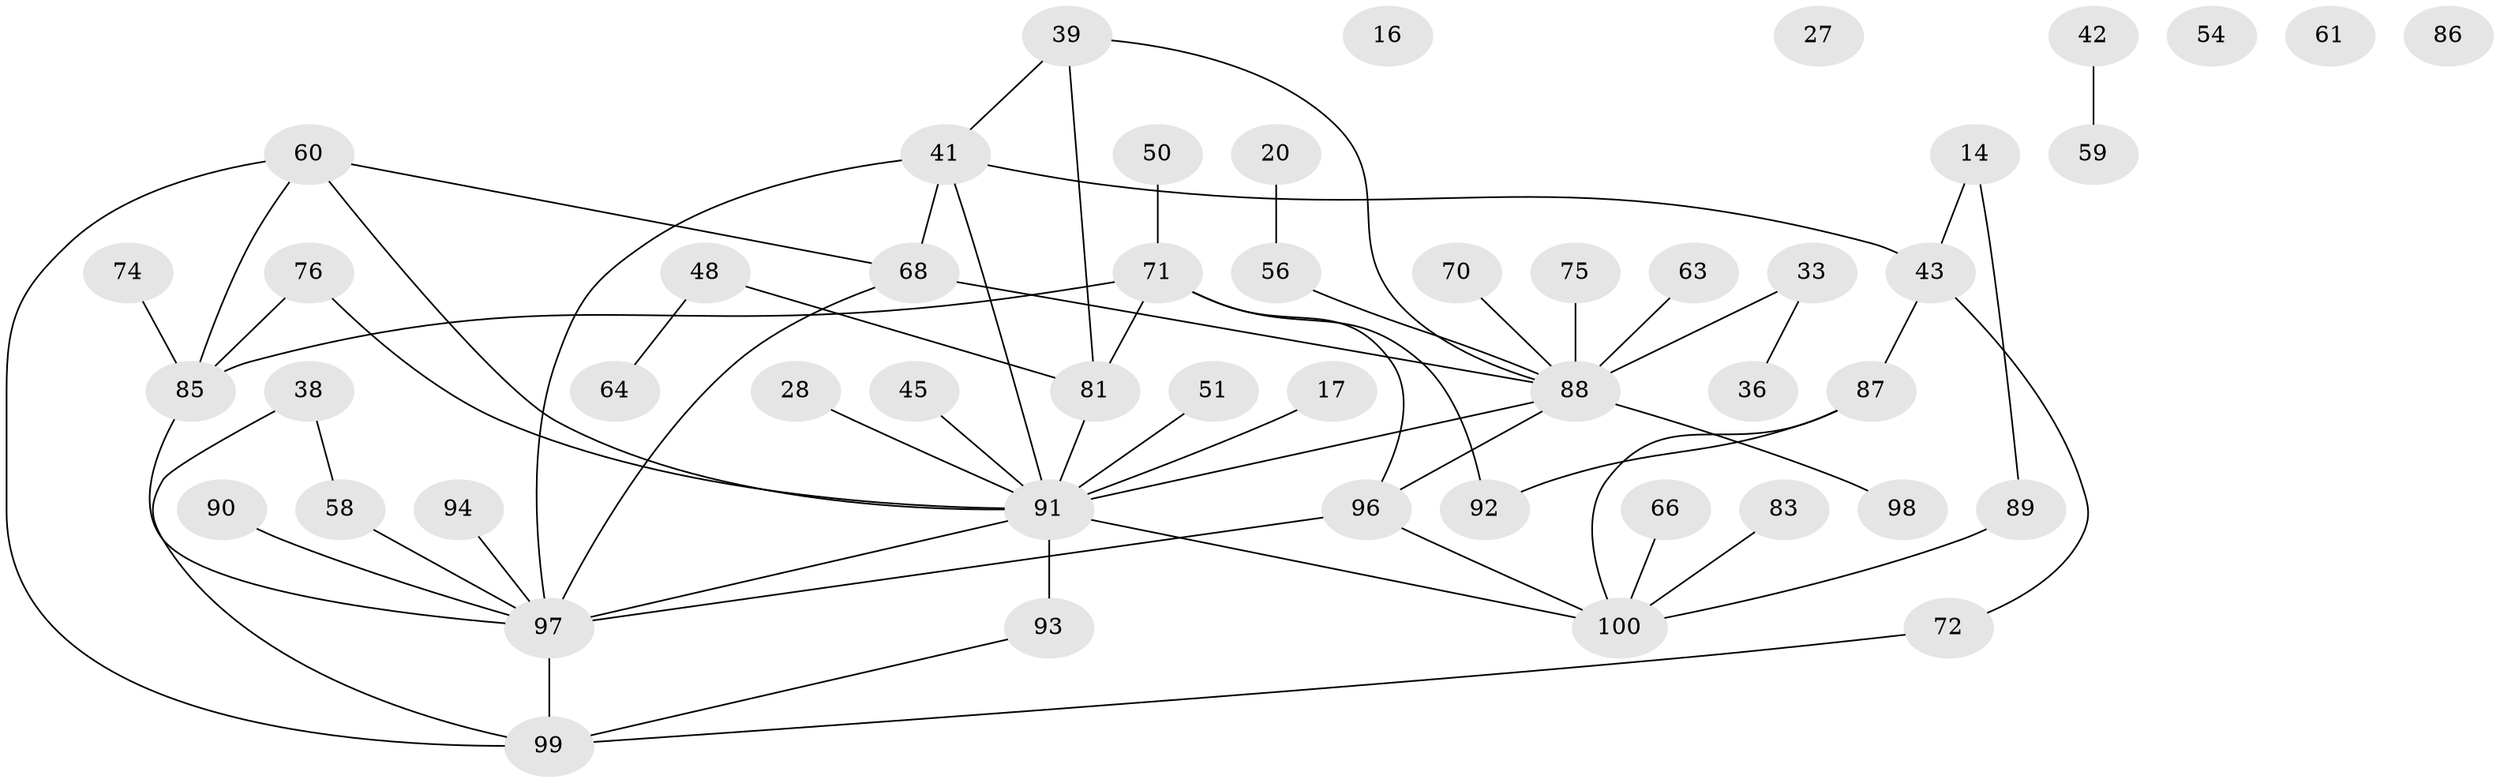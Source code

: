 // original degree distribution, {3: 0.23, 4: 0.14, 5: 0.07, 2: 0.27, 1: 0.22, 8: 0.01, 0: 0.05, 6: 0.01}
// Generated by graph-tools (version 1.1) at 2025/38/03/09/25 04:38:56]
// undirected, 50 vertices, 62 edges
graph export_dot {
graph [start="1"]
  node [color=gray90,style=filled];
  14;
  16;
  17;
  20;
  27;
  28;
  33;
  36;
  38;
  39;
  41 [super="+8+21"];
  42;
  43;
  45;
  48 [super="+9"];
  50;
  51;
  54;
  56;
  58;
  59;
  60;
  61;
  63;
  64;
  66;
  68;
  70;
  71;
  72 [super="+47"];
  74;
  75;
  76;
  81 [super="+57"];
  83;
  85 [super="+40+44"];
  86;
  87 [super="+23+22+82+80"];
  88 [super="+30+35+62+67"];
  89;
  90;
  91 [super="+3+79"];
  92 [super="+46"];
  93 [super="+69"];
  94;
  96 [super="+77"];
  97 [super="+95+73"];
  98;
  99 [super="+78+49"];
  100 [super="+84"];
  14 -- 43;
  14 -- 89;
  17 -- 91;
  20 -- 56;
  28 -- 91;
  33 -- 36;
  33 -- 88;
  38 -- 58;
  38 -- 99;
  39 -- 81;
  39 -- 41;
  39 -- 88;
  41 -- 97 [weight=2];
  41 -- 43 [weight=2];
  41 -- 68 [weight=2];
  41 -- 91;
  42 -- 59;
  43 -- 72;
  43 -- 87;
  45 -- 91;
  48 -- 81;
  48 -- 64;
  50 -- 71;
  51 -- 91;
  56 -- 88;
  58 -- 97;
  60 -- 68;
  60 -- 85;
  60 -- 91;
  60 -- 99;
  63 -- 88 [weight=2];
  66 -- 100;
  68 -- 88;
  68 -- 97;
  70 -- 88;
  71 -- 81 [weight=2];
  71 -- 92;
  71 -- 96;
  71 -- 85;
  72 -- 99;
  74 -- 85;
  75 -- 88;
  76 -- 91;
  76 -- 85;
  81 -- 91;
  83 -- 100;
  85 -- 97;
  87 -- 92;
  87 -- 100;
  88 -- 96;
  88 -- 98;
  88 -- 91 [weight=4];
  89 -- 100;
  90 -- 97;
  91 -- 93 [weight=4];
  91 -- 100;
  91 -- 97 [weight=2];
  93 -- 99;
  94 -- 97 [weight=2];
  96 -- 97;
  96 -- 100;
  97 -- 99;
}
